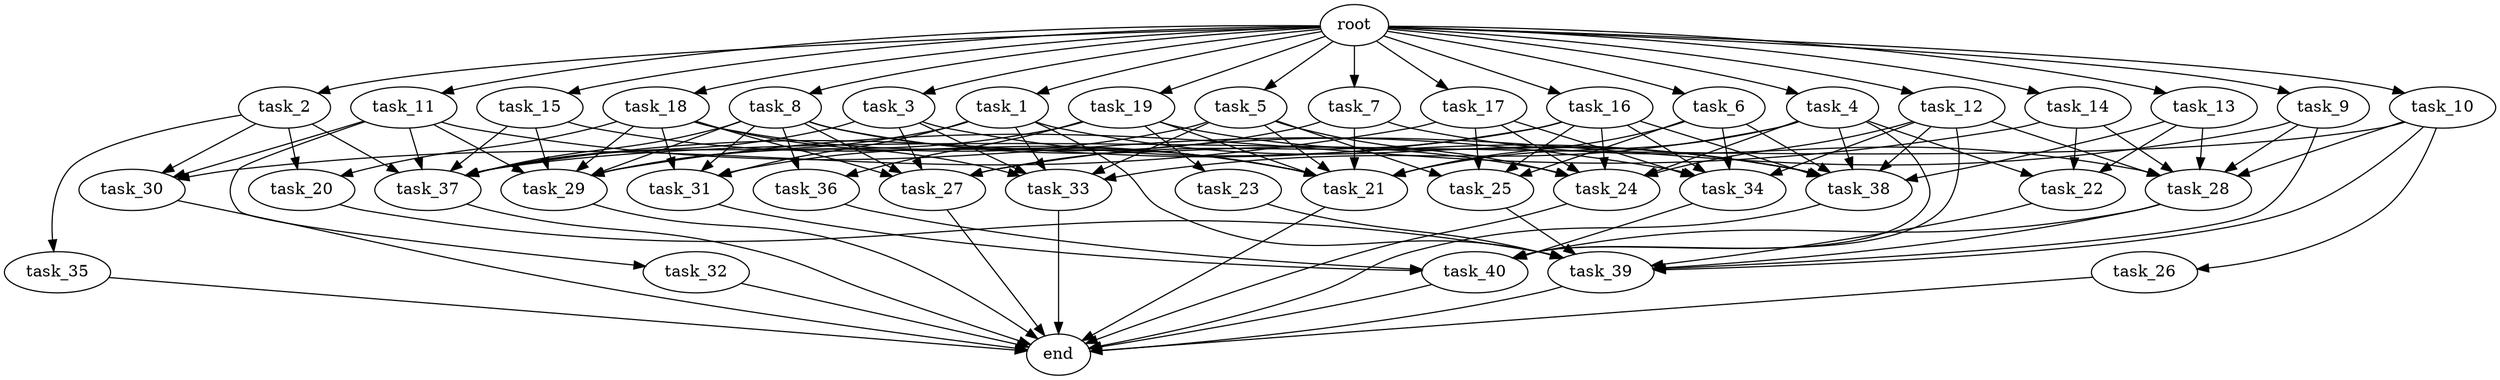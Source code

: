 digraph G {
  root [size="0.000000e+00"];
  task_1 [size="4.503649e+09"];
  task_2 [size="5.026366e+09"];
  task_3 [size="5.793136e+09"];
  task_4 [size="9.806980e+09"];
  task_5 [size="8.839151e+09"];
  task_6 [size="2.280762e+09"];
  task_7 [size="6.793417e+09"];
  task_8 [size="5.732515e+09"];
  task_9 [size="3.600797e+08"];
  task_10 [size="8.125701e+09"];
  task_11 [size="7.629340e+09"];
  task_12 [size="4.284704e+09"];
  task_13 [size="8.239397e+09"];
  task_14 [size="8.729338e+09"];
  task_15 [size="7.144959e+09"];
  task_16 [size="6.277246e+09"];
  task_17 [size="4.480762e+09"];
  task_18 [size="6.711317e+09"];
  task_19 [size="5.522340e+09"];
  task_20 [size="8.099388e+09"];
  task_21 [size="9.844323e+09"];
  task_22 [size="5.809669e+09"];
  task_23 [size="7.032966e+09"];
  task_24 [size="7.069426e+08"];
  task_25 [size="7.910826e+09"];
  task_26 [size="4.207772e+09"];
  task_27 [size="3.140288e+09"];
  task_28 [size="2.026048e+09"];
  task_29 [size="5.248788e+09"];
  task_30 [size="9.888340e+09"];
  task_31 [size="8.785398e+09"];
  task_32 [size="5.446916e+09"];
  task_33 [size="6.243528e+09"];
  task_34 [size="3.988757e+08"];
  task_35 [size="4.524878e+09"];
  task_36 [size="2.102099e+09"];
  task_37 [size="5.142369e+09"];
  task_38 [size="3.528071e+09"];
  task_39 [size="6.489548e+08"];
  task_40 [size="4.941631e+09"];
  end [size="0.000000e+00"];

  root -> task_1 [size="1.000000e-12"];
  root -> task_2 [size="1.000000e-12"];
  root -> task_3 [size="1.000000e-12"];
  root -> task_4 [size="1.000000e-12"];
  root -> task_5 [size="1.000000e-12"];
  root -> task_6 [size="1.000000e-12"];
  root -> task_7 [size="1.000000e-12"];
  root -> task_8 [size="1.000000e-12"];
  root -> task_9 [size="1.000000e-12"];
  root -> task_10 [size="1.000000e-12"];
  root -> task_11 [size="1.000000e-12"];
  root -> task_12 [size="1.000000e-12"];
  root -> task_13 [size="1.000000e-12"];
  root -> task_14 [size="1.000000e-12"];
  root -> task_15 [size="1.000000e-12"];
  root -> task_16 [size="1.000000e-12"];
  root -> task_17 [size="1.000000e-12"];
  root -> task_18 [size="1.000000e-12"];
  root -> task_19 [size="1.000000e-12"];
  task_1 -> task_31 [size="2.196350e+08"];
  task_1 -> task_33 [size="1.248706e+08"];
  task_1 -> task_37 [size="6.427961e+07"];
  task_1 -> task_38 [size="4.410089e+07"];
  task_1 -> task_39 [size="8.111935e+06"];
  task_2 -> task_20 [size="4.049694e+08"];
  task_2 -> task_30 [size="3.296113e+08"];
  task_2 -> task_35 [size="4.524878e+08"];
  task_2 -> task_37 [size="6.427961e+07"];
  task_3 -> task_27 [size="6.280576e+07"];
  task_3 -> task_33 [size="1.248706e+08"];
  task_3 -> task_37 [size="6.427961e+07"];
  task_3 -> task_38 [size="4.410089e+07"];
  task_4 -> task_21 [size="1.230540e+08"];
  task_4 -> task_22 [size="1.936556e+08"];
  task_4 -> task_24 [size="1.178238e+07"];
  task_4 -> task_33 [size="1.248706e+08"];
  task_4 -> task_38 [size="4.410089e+07"];
  task_4 -> task_40 [size="8.236052e+07"];
  task_5 -> task_21 [size="1.230540e+08"];
  task_5 -> task_24 [size="1.178238e+07"];
  task_5 -> task_25 [size="1.977706e+08"];
  task_5 -> task_29 [size="7.498269e+07"];
  task_5 -> task_33 [size="1.248706e+08"];
  task_6 -> task_21 [size="1.230540e+08"];
  task_6 -> task_25 [size="1.977706e+08"];
  task_6 -> task_34 [size="7.977513e+06"];
  task_6 -> task_38 [size="4.410089e+07"];
  task_7 -> task_21 [size="1.230540e+08"];
  task_7 -> task_28 [size="3.376747e+07"];
  task_7 -> task_31 [size="2.196350e+08"];
  task_8 -> task_21 [size="1.230540e+08"];
  task_8 -> task_24 [size="1.178238e+07"];
  task_8 -> task_27 [size="6.280576e+07"];
  task_8 -> task_29 [size="7.498269e+07"];
  task_8 -> task_31 [size="2.196350e+08"];
  task_8 -> task_36 [size="1.051050e+08"];
  task_8 -> task_37 [size="6.427961e+07"];
  task_9 -> task_27 [size="6.280576e+07"];
  task_9 -> task_28 [size="3.376747e+07"];
  task_9 -> task_39 [size="8.111935e+06"];
  task_10 -> task_26 [size="4.207772e+08"];
  task_10 -> task_28 [size="3.376747e+07"];
  task_10 -> task_37 [size="6.427961e+07"];
  task_10 -> task_39 [size="8.111935e+06"];
  task_11 -> task_29 [size="7.498269e+07"];
  task_11 -> task_30 [size="3.296113e+08"];
  task_11 -> task_32 [size="5.446916e+08"];
  task_11 -> task_34 [size="7.977513e+06"];
  task_11 -> task_37 [size="6.427961e+07"];
  task_12 -> task_24 [size="1.178238e+07"];
  task_12 -> task_28 [size="3.376747e+07"];
  task_12 -> task_34 [size="7.977513e+06"];
  task_12 -> task_38 [size="4.410089e+07"];
  task_12 -> task_40 [size="8.236052e+07"];
  task_13 -> task_22 [size="1.936556e+08"];
  task_13 -> task_28 [size="3.376747e+07"];
  task_13 -> task_38 [size="4.410089e+07"];
  task_14 -> task_22 [size="1.936556e+08"];
  task_14 -> task_28 [size="3.376747e+07"];
  task_14 -> task_29 [size="7.498269e+07"];
  task_15 -> task_21 [size="1.230540e+08"];
  task_15 -> task_29 [size="7.498269e+07"];
  task_15 -> task_37 [size="6.427961e+07"];
  task_16 -> task_24 [size="1.178238e+07"];
  task_16 -> task_25 [size="1.977706e+08"];
  task_16 -> task_27 [size="6.280576e+07"];
  task_16 -> task_34 [size="7.977513e+06"];
  task_16 -> task_37 [size="6.427961e+07"];
  task_16 -> task_38 [size="4.410089e+07"];
  task_17 -> task_24 [size="1.178238e+07"];
  task_17 -> task_25 [size="1.977706e+08"];
  task_17 -> task_30 [size="3.296113e+08"];
  task_17 -> task_34 [size="7.977513e+06"];
  task_18 -> task_20 [size="4.049694e+08"];
  task_18 -> task_21 [size="1.230540e+08"];
  task_18 -> task_27 [size="6.280576e+07"];
  task_18 -> task_29 [size="7.498269e+07"];
  task_18 -> task_31 [size="2.196350e+08"];
  task_18 -> task_33 [size="1.248706e+08"];
  task_19 -> task_21 [size="1.230540e+08"];
  task_19 -> task_23 [size="7.032966e+08"];
  task_19 -> task_29 [size="7.498269e+07"];
  task_19 -> task_36 [size="1.051050e+08"];
  task_19 -> task_38 [size="4.410089e+07"];
  task_20 -> task_39 [size="8.111935e+06"];
  task_21 -> end [size="1.000000e-12"];
  task_22 -> task_39 [size="8.111935e+06"];
  task_23 -> task_39 [size="8.111935e+06"];
  task_24 -> end [size="1.000000e-12"];
  task_25 -> task_39 [size="8.111935e+06"];
  task_26 -> end [size="1.000000e-12"];
  task_27 -> end [size="1.000000e-12"];
  task_28 -> task_39 [size="8.111935e+06"];
  task_28 -> task_40 [size="8.236052e+07"];
  task_29 -> end [size="1.000000e-12"];
  task_30 -> end [size="1.000000e-12"];
  task_31 -> task_40 [size="8.236052e+07"];
  task_32 -> end [size="1.000000e-12"];
  task_33 -> end [size="1.000000e-12"];
  task_34 -> task_40 [size="8.236052e+07"];
  task_35 -> end [size="1.000000e-12"];
  task_36 -> task_40 [size="8.236052e+07"];
  task_37 -> end [size="1.000000e-12"];
  task_38 -> end [size="1.000000e-12"];
  task_39 -> end [size="1.000000e-12"];
  task_40 -> end [size="1.000000e-12"];
}

